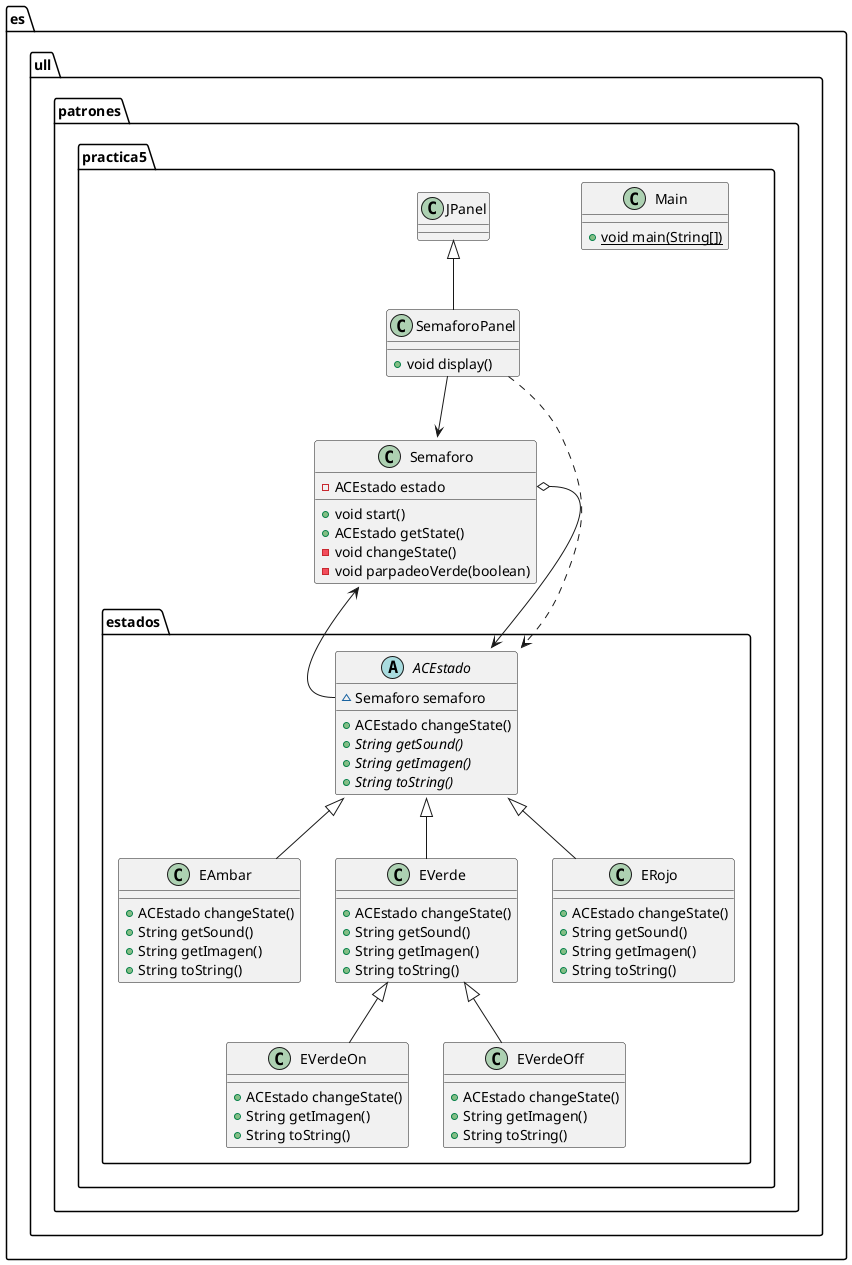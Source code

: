 @startuml
class es.ull.patrones.practica5.estados.EVerdeOn {
+ ACEstado changeState()
+ String getImagen()
+ String toString()
}
class es.ull.patrones.practica5.estados.EAmbar {
+ ACEstado changeState()
+ String getSound()
+ String getImagen()
+ String toString()
}
abstract class es.ull.patrones.practica5.estados.ACEstado {
~ Semaforo semaforo
+ ACEstado changeState()
+ {abstract}String getSound()
+ {abstract}String getImagen()
+ {abstract}String toString()
}
class es.ull.patrones.practica5.Main {
+ {static} void main(String[])
}
class es.ull.patrones.practica5.Semaforo {
- ACEstado estado
+ void start()
+ ACEstado getState()
- void changeState()
- void parpadeoVerde(boolean)
}
class es.ull.patrones.practica5.estados.EVerdeOff {
+ ACEstado changeState()
+ String getImagen()
+ String toString()
}
class es.ull.patrones.practica5.estados.EVerde {
+ ACEstado changeState()
+ String getSound()
+ String getImagen()
+ String toString()
}
class es.ull.patrones.practica5.SemaforoPanel {
+ void display()
}
class es.ull.patrones.practica5.estados.ERojo {
+ ACEstado changeState()
+ String getSound()
+ String getImagen()
+ String toString()
}


es.ull.patrones.practica5.estados.EVerde <|-- es.ull.patrones.practica5.estados.EVerdeOn
es.ull.patrones.practica5.estados.ACEstado <|-- es.ull.patrones.practica5.estados.EAmbar
es.ull.patrones.practica5.estados.EVerde <|-- es.ull.patrones.practica5.estados.EVerdeOff
es.ull.patrones.practica5.estados.ACEstado <|-- es.ull.patrones.practica5.estados.EVerde
es.ull.patrones.practica5.JPanel <|-- es.ull.patrones.practica5.SemaforoPanel
es.ull.patrones.practica5.estados.ACEstado <|-- es.ull.patrones.practica5.estados.ERojo
es.ull.patrones.practica5.Semaforo::estado o--> es.ull.patrones.practica5.estados.ACEstado
es.ull.patrones.practica5.Semaforo <-- es.ull.patrones.practica5.estados.ACEstado::semaforo
es.ull.patrones.practica5.SemaforoPanel --> es.ull.patrones.practica5.Semaforo
es.ull.patrones.practica5.SemaforoPanel ..> es.ull.patrones.practica5.estados.ACEstado
@enduml